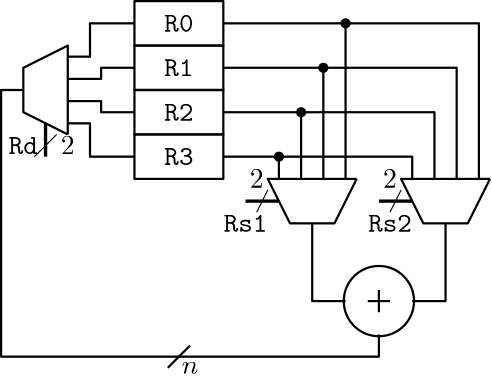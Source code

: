 <?xml version="1.0"?>
<!DOCTYPE ipe SYSTEM "ipe.dtd">
<ipe version="70206" creator="Ipe 7.2.7">
<info created="D:20190728225430" modified="D:20190901213337"/>
<ipestyle name="basic">
<symbol name="arrow/arc(spx)">
<path stroke="sym-stroke" fill="sym-stroke" pen="sym-pen">
0 0 m
-1 0.333 l
-1 -0.333 l
h
</path>
</symbol>
<symbol name="arrow/farc(spx)">
<path stroke="sym-stroke" fill="white" pen="sym-pen">
0 0 m
-1 0.333 l
-1 -0.333 l
h
</path>
</symbol>
<symbol name="arrow/ptarc(spx)">
<path stroke="sym-stroke" fill="sym-stroke" pen="sym-pen">
0 0 m
-1 0.333 l
-0.8 0 l
-1 -0.333 l
h
</path>
</symbol>
<symbol name="arrow/fptarc(spx)">
<path stroke="sym-stroke" fill="white" pen="sym-pen">
0 0 m
-1 0.333 l
-0.8 0 l
-1 -0.333 l
h
</path>
</symbol>
<symbol name="mark/circle(sx)" transformations="translations">
<path fill="sym-stroke">
0.6 0 0 0.6 0 0 e
0.4 0 0 0.4 0 0 e
</path>
</symbol>
<symbol name="mark/disk(sx)" transformations="translations">
<path fill="sym-stroke">
0.6 0 0 0.6 0 0 e
</path>
</symbol>
<symbol name="mark/fdisk(sfx)" transformations="translations">
<group>
<path fill="sym-fill">
0.5 0 0 0.5 0 0 e
</path>
<path fill="sym-stroke" fillrule="eofill">
0.6 0 0 0.6 0 0 e
0.4 0 0 0.4 0 0 e
</path>
</group>
</symbol>
<symbol name="mark/box(sx)" transformations="translations">
<path fill="sym-stroke" fillrule="eofill">
-0.6 -0.6 m
0.6 -0.6 l
0.6 0.6 l
-0.6 0.6 l
h
-0.4 -0.4 m
0.4 -0.4 l
0.4 0.4 l
-0.4 0.4 l
h
</path>
</symbol>
<symbol name="mark/square(sx)" transformations="translations">
<path fill="sym-stroke">
-0.6 -0.6 m
0.6 -0.6 l
0.6 0.6 l
-0.6 0.6 l
h
</path>
</symbol>
<symbol name="mark/fsquare(sfx)" transformations="translations">
<group>
<path fill="sym-fill">
-0.5 -0.5 m
0.5 -0.5 l
0.5 0.5 l
-0.5 0.5 l
h
</path>
<path fill="sym-stroke" fillrule="eofill">
-0.6 -0.6 m
0.6 -0.6 l
0.6 0.6 l
-0.6 0.6 l
h
-0.4 -0.4 m
0.4 -0.4 l
0.4 0.4 l
-0.4 0.4 l
h
</path>
</group>
</symbol>
<symbol name="mark/cross(sx)" transformations="translations">
<group>
<path fill="sym-stroke">
-0.43 -0.57 m
0.57 0.43 l
0.43 0.57 l
-0.57 -0.43 l
h
</path>
<path fill="sym-stroke">
-0.43 0.57 m
0.57 -0.43 l
0.43 -0.57 l
-0.57 0.43 l
h
</path>
</group>
</symbol>
<symbol name="arrow/fnormal(spx)">
<path stroke="sym-stroke" fill="white" pen="sym-pen">
0 0 m
-1 0.333 l
-1 -0.333 l
h
</path>
</symbol>
<symbol name="arrow/pointed(spx)">
<path stroke="sym-stroke" fill="sym-stroke" pen="sym-pen">
0 0 m
-1 0.333 l
-0.8 0 l
-1 -0.333 l
h
</path>
</symbol>
<symbol name="arrow/fpointed(spx)">
<path stroke="sym-stroke" fill="white" pen="sym-pen">
0 0 m
-1 0.333 l
-0.8 0 l
-1 -0.333 l
h
</path>
</symbol>
<symbol name="arrow/linear(spx)">
<path stroke="sym-stroke" pen="sym-pen">
-1 0.333 m
0 0 l
-1 -0.333 l
</path>
</symbol>
<symbol name="arrow/fdouble(spx)">
<path stroke="sym-stroke" fill="white" pen="sym-pen">
0 0 m
-1 0.333 l
-1 -0.333 l
h
-1 0 m
-2 0.333 l
-2 -0.333 l
h
</path>
</symbol>
<symbol name="arrow/double(spx)">
<path stroke="sym-stroke" fill="sym-stroke" pen="sym-pen">
0 0 m
-1 0.333 l
-1 -0.333 l
h
-1 0 m
-2 0.333 l
-2 -0.333 l
h
</path>
</symbol>
<pen name="heavier" value="0.8"/>
<pen name="fat" value="1.2"/>
<pen name="ultrafat" value="2"/>
<symbolsize name="large" value="5"/>
<symbolsize name="small" value="2"/>
<symbolsize name="tiny" value="1.1"/>
<arrowsize name="large" value="10"/>
<arrowsize name="small" value="5"/>
<arrowsize name="tiny" value="3"/>
<color name="red1" value="1 0 0"/>
<color name="red2" value="0.933 0 0"/>
<color name="red3" value="0.804 0 0"/>
<color name="red4" value="0.545 0 0"/>
<color name="green1" value="0 1 0"/>
<color name="green2" value="0 0.933 0"/>
<color name="green3" value="0 0.804 0"/>
<color name="green4" value="0 0.545 0"/>
<color name="green" value="0 1 0"/>
<color name="blue1" value="0 0 1"/>
<color name="blue2" value="0 0 0.933"/>
<color name="blue3" value="0 0 0.804"/>
<color name="blue4" value="0 0 0.545"/>
<color name="yellow" value="1 1 0"/>
<color name="orange" value="1 0.647 0"/>
<color name="gold" value="1 0.843 0"/>
<color name="purple" value="0.627 0.125 0.941"/>
<color name="gray" value="0.745"/>
<color name="brown" value="0.647 0.165 0.165"/>
<color name="navy" value="0 0 0.502"/>
<color name="pink" value="1 0.753 0.796"/>
<color name="seagreen" value="0.18 0.545 0.341"/>
<color name="turquoise" value="0.251 0.878 0.816"/>
<color name="violet" value="0.933 0.51 0.933"/>
<color name="darkblue" value="0 0 0.545"/>
<color name="darkcyan" value="0 0.545 0.545"/>
<color name="darkgray" value="0.663"/>
<color name="darkgreen" value="0 0.392 0"/>
<color name="darkmagenta" value="0.545 0 0.545"/>
<color name="darkorange" value="1 0.549 0"/>
<color name="darkred" value="0.545 0 0"/>
<color name="lightblue" value="0.678 0.847 0.902"/>
<color name="lightcyan" value="0.878 1 1"/>
<color name="lightgray" value="0.827"/>
<color name="lightgreen" value="0.565 0.933 0.565"/>
<color name="lightyellow" value="1 1 0.878"/>
<dashstyle name="dashed1" value="[1] 0"/>
<dashstyle name="dashed2" value="[2] 0"/>
<dashstyle name="dashed3" value="[4] 0"/>
<dashstyle name="dotted1" value="[1 1] 0"/>
<dashstyle name="dotted2" value="[1 2] 0"/>
<dashstyle name="dotted3" value="[1 3] 0"/>
<dashstyle name="dash dotted" value="[4 2 1 2] 0"/>
<dashstyle name="dash dot dotted" value="[4 2 1 2 1 2] 0"/>
<textsize name="large" value="\large"/>
<textsize name="Large" value="\Large"/>
<textsize name="LARGE" value="\LARGE"/>
<textsize name="huge" value="\huge"/>
<textsize name="Huge" value="\Huge"/>
<textsize name="small" value="\small"/>
<textsize name="footnote" value="\footnotesize"/>
<textsize name="tiny" value="\tiny"/>
<textstyle name="center" begin="\begin{center}" end="\end{center}"/>
<textstyle name="itemize" begin="\begin{itemize}" end="\end{itemize}"/>
<textstyle name="item" begin="\begin{itemize}\item{}" end="\end{itemize}"/>
<gridsize name="1 pts" value="4"/>
<gridsize name="2 pts" value="4"/>
<gridsize name="4 pts" value="4"/>
<gridsize name="8 pts (~3 mm)" value="8"/>
<gridsize name="16 pts (~6 mm)" value="16"/>
<gridsize name="32 pts (~12 mm)" value="32"/>
<gridsize name="10 pts (~3.5 mm)" value="10"/>
<gridsize name="20 pts (~7 mm)" value="20"/>
<gridsize name="14 pts (~5 mm)" value="14"/>
<gridsize name="28 pts (~10 mm)" value="28"/>
<gridsize name="56 pts (~20 mm)" value="56"/>
<anglesize name="90 deg" value="90"/>
<anglesize name="60 deg" value="60"/>
<anglesize name="45 deg" value="45"/>
<anglesize name="30 deg" value="30"/>
<anglesize name="22.5 deg" value="22.5"/>
<opacity name="10%" value="0.1"/>
<opacity name="30%" value="0.3"/>
<opacity name="50%" value="0.5"/>
<opacity name="75%" value="0.75"/>
<layout paper="184 140" origin="0 0" frame="184 140"/>
<tiling name="falling" angle="-60" step="4" width="1"/>
<tiling name="rising" angle="30" step="4" width="1"/>
</ipestyle>
<page>
<layer name="alpha"/>
<view layers="alpha" active="alpha"/>
<path layer="alpha" matrix="0 -1 1 0 -620 232" stroke="black" pen="heavier">
160 800 m
160 768 l
176 776 l
176 792 l
160 800 l
</path>
<path matrix="0 -1 1 0 -668 232" stroke="black" pen="heavier">
160 800 m
160 768 l
176 776 l
176 792 l
160 800 l
</path>
<path matrix="-1 0 0 -1 188 888" stroke="black" pen="heavier">
160 800 m
160 768 l
176 776 l
176 792 l
160 800 l
</path>
<path matrix="1 0 0 1 -28 -680" stroke="black" pen="heavier">
112 808 m
204 808 l
204 752 l
</path>
<path matrix="1 0 0 1 -28 -680" stroke="black" pen="heavier">
112 792 m
196 792 l
196 752 l
</path>
<path matrix="1 0 0 1 -28 -680" stroke="black" pen="heavier">
112 776 m
188 776 l
188 752 l
</path>
<path matrix="1 0 0 1 -28 -680" stroke="black" pen="heavier">
112 760 m
180 760 l
180 752 l
</path>
<path matrix="1 0 0 1 -28 -680" stroke="black" pen="heavier">
156 808 m
156 752 l
</path>
<path matrix="1 0 0 1 -28 -680" stroke="black" pen="heavier">
148 792 m
148 752 l
</path>
<path matrix="1 0 0 1 -28 -680" stroke="black" pen="heavier">
140 776 m
140 752 l
</path>
<path matrix="1 0 0 1 -28 -680" stroke="black" pen="heavier">
132 760 m
132 752 l
</path>
<use matrix="1 0 0 1 -28 -680" name="mark/disk(sx)" pos="156 808" size="normal" stroke="black"/>
<use matrix="1 0 0 1 -28 -680" name="mark/disk(sx)" pos="148 792" size="normal" stroke="black"/>
<use matrix="1 0 0 1 -28 -680" name="mark/disk(sx)" pos="140 776" size="normal" stroke="black"/>
<use matrix="1 0 0 1 -28 -680" name="mark/disk(sx)" pos="132 760" size="normal" stroke="black"/>
<path matrix="1 0 0 1 -92 0" stroke="black" pen="heavier">
208 56 m
208 28 l
220 28 l
</path>
<path matrix="1 0 0 1 -92 0" stroke="black" pen="heavier">
256 56 m
256 28 l
244 28 l
</path>
<path matrix="1 0 0 1 -28 -680" stroke="black" pen="heavier">
168 696 m
168 688 l
32 688 l
32 784 l
40 784 l
</path>
<path matrix="1 0 0 1 -28 -680" stroke="black" pen="heavier">
80 808 m
64 808 l
64 796 l
56 796 l
</path>
<path matrix="1 0 0 1 -28 -680" stroke="black" pen="heavier">
80 760 m
64 760 l
64 772 l
56 772 l
</path>
<path matrix="1 0 0 1 -28 -680" stroke="black" pen="heavier">
80 776 m
68 776 l
68 780 l
56 780 l
</path>
<path matrix="1 0 0 1 -28 -680" stroke="black" pen="heavier">
80 792 m
68 792 l
68 788 l
56 788 l
</path>
<group matrix="1 0 0 1 -28 -680">
<group>
<text matrix="1 0 0 1 28 8" transformations="translations" pos="68 800" stroke="black" type="label" width="10.461" height="6.088" depth="0" halign="center" valign="center" style="math">\mathtt{R0}</text>
<path stroke="black" pen="heavier">
80 816 m
80 800 l
112 800 l
112 816 l
h
</path>
</group>
<group>
<path stroke="black" pen="heavier">
80 800 m
80 784 l
112 784 l
112 800 l
h
</path>
<text matrix="1 0 0 1 28 -8" transformations="translations" pos="68 800" stroke="black" type="label" width="10.461" height="6.088" depth="0" halign="center" valign="center" style="math">\mathtt{R1}</text>
</group>
<group>
<path stroke="black" pen="heavier">
80 784 m
80 768 l
112 768 l
112 784 l
h
</path>
<text matrix="1 0 0 1 28 -24" transformations="translations" pos="68 800" stroke="black" type="label" width="10.461" height="6.088" depth="0" halign="center" valign="center" style="math">\mathtt{R2}</text>
</group>
<group>
<path stroke="black" pen="heavier">
80 768 m
80 752 l
112 752 l
112 768 l
h
</path>
<text matrix="1 0 0 1 28 -40" transformations="translations" pos="68 800" stroke="black" type="label" width="10.461" height="6.088" depth="0" halign="center" valign="center" style="math">\mathtt{R3}</text>
</group>
</group>
<path matrix="1 0 0 1 -36 0" stroke="black" pen="fat">
140 64 m
128 64 l
</path>
<path matrix="1 0 0 1 -36 0" stroke="black" pen="fat">
188 64 m
176 64 l
</path>
<path matrix="1 0 0 1 -36 0" stroke="black" pen="fat">
56 80 m
56 92 l
</path>
<path matrix="1 0 0 1 -80 -704" stroke="black" pen="heavier">
152 716 m
144 708 l
</path>
<text matrix="1 0 0 1 20 -756" transformations="translations" pos="52 760" stroke="black" type="label" width="5.98" height="4.289" depth="0" halign="center" valign="center" style="math">n</text>
<group matrix="1 0 0 1 -92 0">
<path stroke="black" pen="heavier">
12.6491 0 0 12.6491 232 28 e
</path>
<path stroke="black" pen="heavier">
232 32 m
232 24 l
232 24 l
</path>
<path stroke="black" pen="heavier">
228 28 m
236 28 l
</path>
</group>
<text matrix="1 0 0 1 -40 -676" transformations="translations" pos="52 760" stroke="black" type="label" width="10.461" height="6.088" depth="0" halign="center" valign="center" style="math">\mathtt{Rd}</text>
<text matrix="1 0 0 1 40 -704" transformations="translations" pos="52 760" stroke="black" type="label" width="15.691" height="6.088" depth="0" halign="center" valign="center" style="math">\mathtt{Rs1}</text>
<text matrix="1 0 0 1 92 -704" transformations="translations" pos="52 760" stroke="black" type="label" width="15.691" height="6.088" depth="0" halign="center" valign="center" style="math">\mathtt{Rs2}</text>
<text matrix="1 0 0 1 44 -688" transformations="translations" pos="52 760" stroke="black" type="label" width="4.981" height="6.42" depth="0" halign="center" valign="center" style="math">2</text>
<text matrix="1 0 0 1 92 -688" transformations="translations" pos="52 760" stroke="black" type="label" width="4.981" height="6.42" depth="0" halign="center" valign="center" style="math">2</text>
<text matrix="1 0 0 1 -24 -676" transformations="translations" pos="52 760" stroke="black" type="label" width="4.981" height="6.42" depth="0" halign="center" valign="center" style="math">2</text>
<path stroke="black">
96 60 m
100 68 l
</path>
<path stroke="black">
144 60 m
148 68 l
</path>
<path stroke="black">
16 80 m
24 88 l
</path>
</page>
</ipe>
